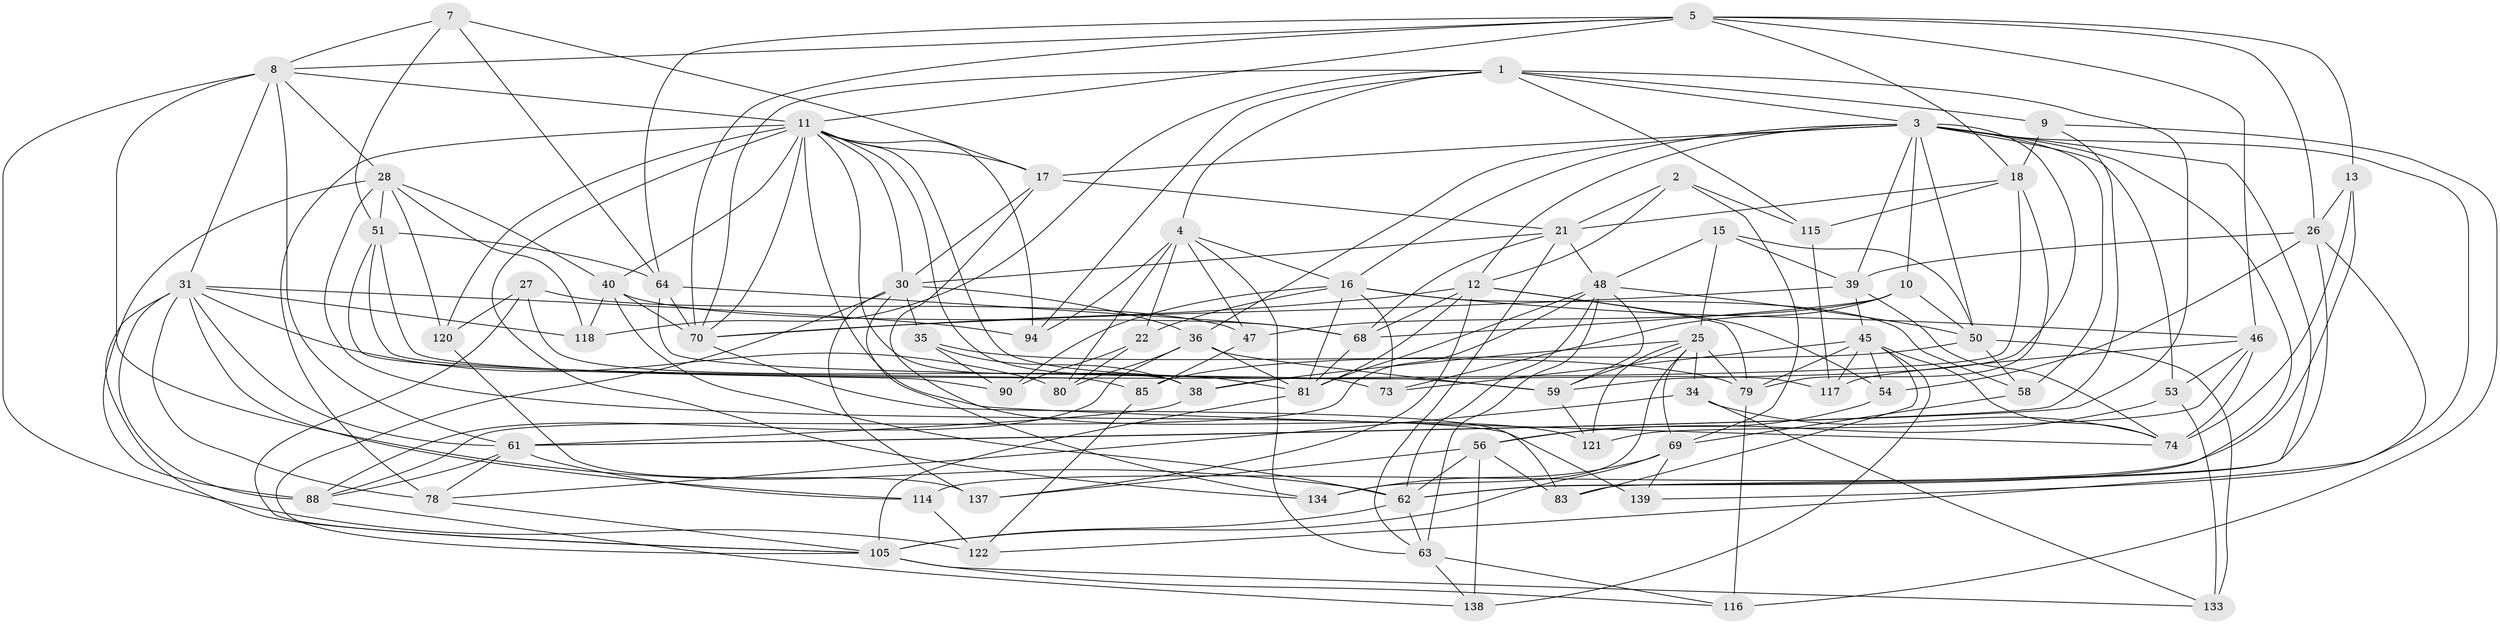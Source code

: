 // original degree distribution, {4: 1.0}
// Generated by graph-tools (version 1.1) at 2025/16/03/09/25 04:16:22]
// undirected, 73 vertices, 211 edges
graph export_dot {
graph [start="1"]
  node [color=gray90,style=filled];
  1 [super="+23+6"];
  2;
  3 [super="+19"];
  4 [super="+33+14"];
  5 [super="+32+97"];
  7;
  8 [super="+41"];
  9;
  10 [super="+24"];
  11 [super="+131+20+29"];
  12 [super="+55+52"];
  13;
  15;
  16 [super="+87"];
  17 [super="+102"];
  18 [super="+43"];
  21 [super="+92"];
  22;
  25 [super="+119+146"];
  26 [super="+110"];
  27;
  28 [super="+44"];
  30 [super="+37+42"];
  31 [super="+82+112+66"];
  34;
  35;
  36 [super="+57"];
  38 [super="+127"];
  39 [super="+60"];
  40 [super="+75"];
  45 [super="+71"];
  46 [super="+130"];
  47 [super="+141"];
  48 [super="+132+67+140"];
  50 [super="+72+111"];
  51 [super="+103"];
  53;
  54;
  56 [super="+86"];
  58;
  59 [super="+84"];
  61 [super="+129+143"];
  62 [super="+77"];
  63 [super="+65"];
  64 [super="+91"];
  68 [super="+76"];
  69 [super="+144"];
  70 [super="+96"];
  73;
  74 [super="+104"];
  78 [super="+128"];
  79 [super="+101"];
  80;
  81 [super="+98+93"];
  83;
  85;
  88 [super="+109"];
  90;
  94;
  105 [super="+108"];
  114;
  115;
  116;
  117;
  118;
  120;
  121;
  122;
  133;
  134;
  137;
  138;
  139;
  1 -- 9;
  1 -- 70;
  1 -- 61;
  1 -- 115;
  1 -- 118;
  1 -- 94;
  1 -- 4;
  1 -- 3;
  2 -- 115;
  2 -- 21;
  2 -- 69;
  2 -- 12;
  3 -- 17;
  3 -- 36;
  3 -- 39;
  3 -- 10;
  3 -- 139;
  3 -- 12;
  3 -- 16;
  3 -- 50;
  3 -- 83;
  3 -- 53;
  3 -- 58;
  3 -- 59;
  3 -- 62;
  4 -- 47 [weight=2];
  4 -- 94;
  4 -- 63;
  4 -- 80;
  4 -- 22;
  4 -- 16;
  5 -- 13;
  5 -- 64;
  5 -- 26;
  5 -- 70;
  5 -- 18;
  5 -- 11;
  5 -- 46;
  5 -- 8;
  7 -- 51;
  7 -- 8;
  7 -- 64;
  7 -- 17;
  8 -- 61;
  8 -- 11;
  8 -- 122;
  8 -- 28;
  8 -- 62;
  8 -- 31;
  9 -- 116;
  9 -- 61;
  9 -- 18;
  10 -- 73;
  10 -- 50;
  10 -- 68;
  10 -- 47 [weight=2];
  11 -- 38;
  11 -- 134;
  11 -- 30;
  11 -- 40;
  11 -- 74;
  11 -- 17;
  11 -- 117;
  11 -- 120;
  11 -- 94;
  11 -- 81;
  11 -- 78;
  11 -- 70;
  12 -- 68;
  12 -- 79;
  12 -- 70;
  12 -- 54;
  12 -- 81;
  12 -- 137;
  13 -- 26;
  13 -- 74;
  13 -- 114;
  15 -- 25;
  15 -- 39;
  15 -- 48;
  15 -- 50;
  16 -- 46;
  16 -- 58;
  16 -- 81;
  16 -- 22;
  16 -- 73;
  16 -- 90;
  17 -- 121;
  17 -- 30;
  17 -- 21;
  18 -- 79;
  18 -- 21;
  18 -- 115;
  18 -- 38;
  21 -- 30;
  21 -- 48 [weight=2];
  21 -- 68;
  21 -- 63;
  22 -- 90;
  22 -- 80;
  25 -- 69;
  25 -- 34;
  25 -- 59;
  25 -- 38;
  25 -- 121;
  25 -- 134;
  25 -- 79;
  26 -- 39;
  26 -- 54;
  26 -- 122;
  26 -- 62;
  27 -- 38;
  27 -- 105;
  27 -- 120;
  27 -- 47;
  28 -- 118;
  28 -- 139 [weight=2];
  28 -- 51;
  28 -- 40;
  28 -- 88;
  28 -- 120;
  30 -- 134;
  30 -- 137;
  30 -- 35;
  30 -- 36;
  30 -- 105;
  31 -- 114;
  31 -- 61;
  31 -- 94;
  31 -- 78 [weight=2];
  31 -- 80;
  31 -- 118;
  31 -- 105;
  31 -- 88;
  34 -- 133;
  34 -- 78;
  34 -- 74;
  35 -- 38;
  35 -- 90;
  35 -- 79;
  36 -- 80;
  36 -- 59;
  36 -- 88;
  36 -- 81;
  38 -- 61;
  39 -- 70;
  39 -- 74;
  39 -- 45;
  40 -- 68;
  40 -- 70;
  40 -- 62;
  40 -- 118;
  45 -- 138;
  45 -- 73;
  45 -- 74;
  45 -- 83;
  45 -- 117;
  45 -- 54;
  45 -- 79;
  46 -- 74;
  46 -- 121;
  46 -- 117;
  46 -- 53;
  47 -- 85;
  48 -- 62;
  48 -- 59;
  48 -- 50 [weight=2];
  48 -- 88;
  48 -- 63;
  48 -- 81;
  50 -- 58;
  50 -- 85;
  50 -- 133;
  51 -- 90;
  51 -- 85;
  51 -- 64;
  51 -- 59;
  53 -- 133;
  53 -- 56;
  54 -- 56;
  56 -- 137;
  56 -- 83;
  56 -- 62;
  56 -- 138;
  58 -- 69;
  59 -- 121;
  61 -- 114;
  61 -- 88;
  61 -- 78;
  62 -- 63;
  62 -- 105;
  63 -- 138;
  63 -- 116;
  64 -- 70;
  64 -- 73;
  64 -- 68;
  68 -- 81;
  69 -- 134;
  69 -- 139;
  69 -- 105;
  70 -- 83;
  78 -- 105;
  79 -- 116;
  81 -- 105 [weight=2];
  85 -- 122;
  88 -- 138;
  105 -- 116;
  105 -- 133;
  114 -- 122;
  115 -- 117;
  120 -- 137;
}
